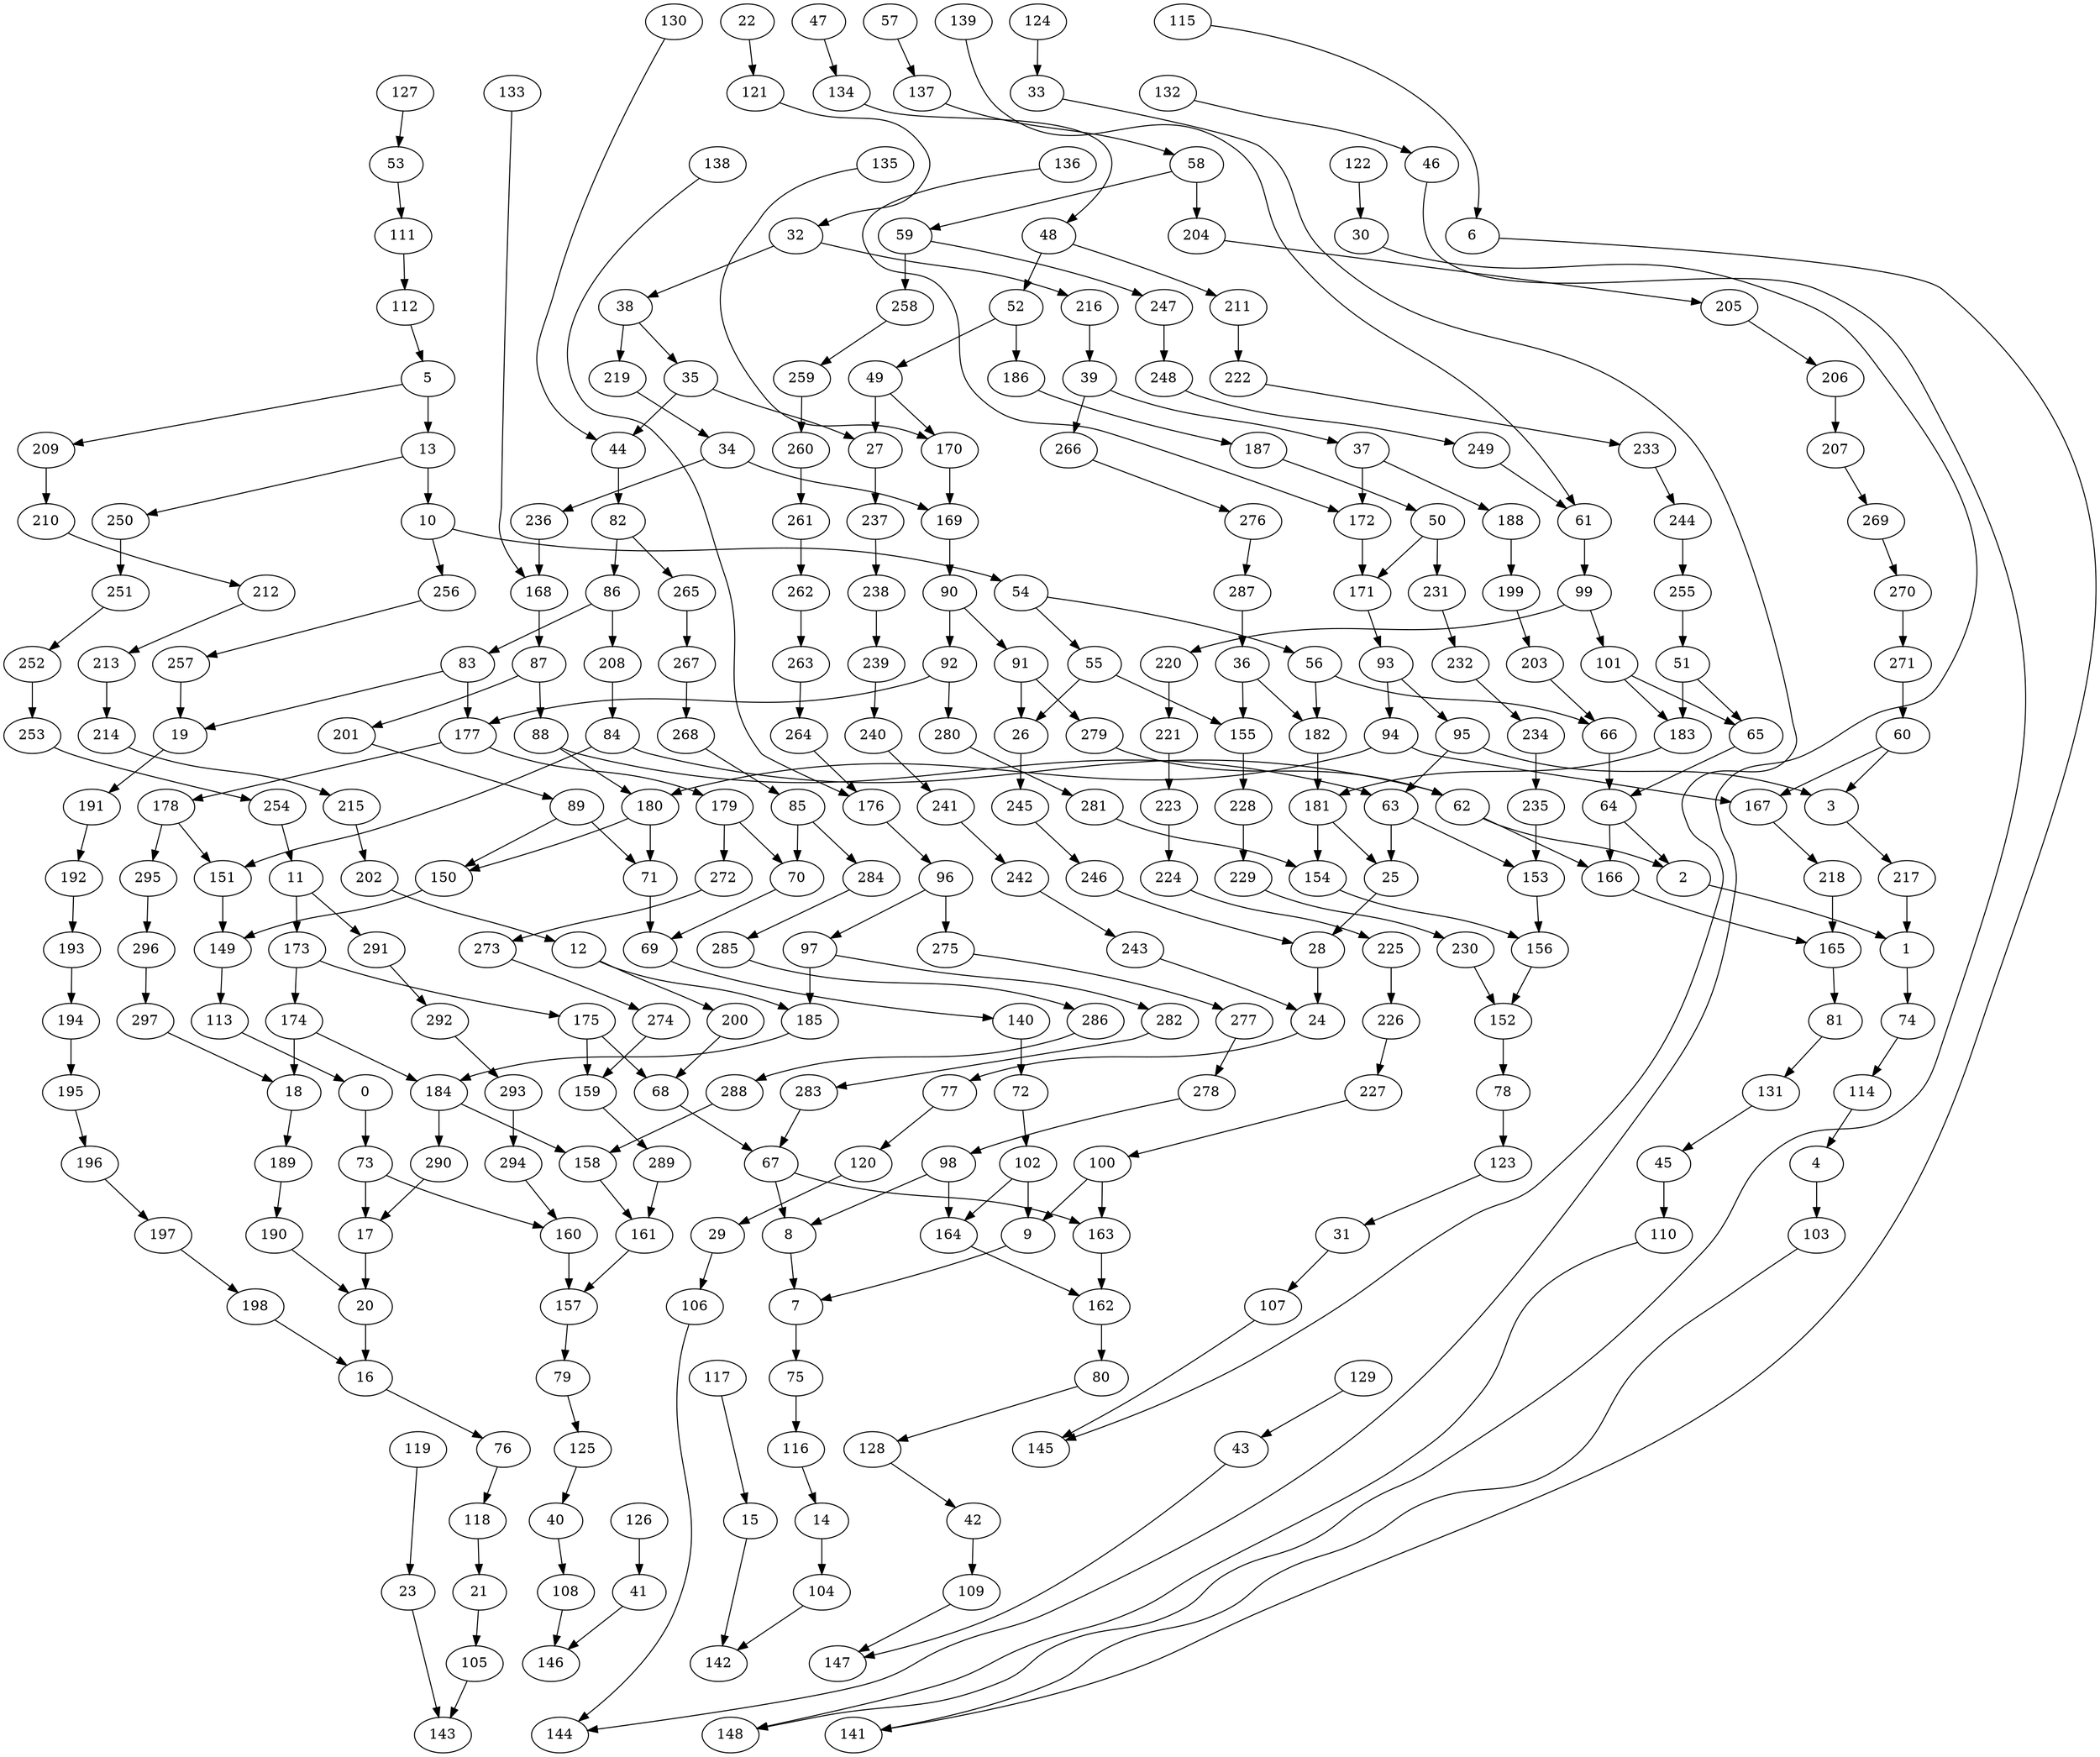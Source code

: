 digraph g {
0;
1;
2;
3;
4;
5;
6;
7;
8;
9;
10;
11;
12;
13;
14;
15;
16;
17;
18;
19;
20;
21;
22;
23;
24;
25;
26;
27;
28;
29;
30;
31;
32;
33;
34;
35;
36;
37;
38;
39;
40;
41;
42;
43;
44;
45;
46;
47;
48;
49;
50;
51;
52;
53;
54;
55;
56;
57;
58;
59;
60;
61;
62;
63;
64;
65;
66;
67;
68;
69;
70;
71;
72;
73;
74;
75;
76;
77;
78;
79;
80;
81;
82;
83;
84;
85;
86;
87;
88;
89;
90;
91;
92;
93;
94;
95;
96;
97;
98;
99;
100;
101;
102;
103;
104;
105;
106;
107;
108;
109;
110;
111;
112;
113;
114;
115;
116;
117;
118;
119;
120;
121;
122;
123;
124;
125;
126;
127;
128;
129;
130;
131;
132;
133;
134;
135;
136;
137;
138;
139;
140;
141;
142;
143;
144;
145;
146;
147;
148;
149;
150;
151;
152;
153;
154;
155;
156;
157;
158;
159;
160;
161;
162;
163;
164;
165;
166;
167;
168;
169;
170;
171;
172;
173;
174;
175;
176;
177;
178;
179;
180;
181;
182;
183;
184;
185;
186;
187;
188;
189;
190;
191;
192;
193;
194;
195;
196;
197;
198;
199;
200;
201;
202;
203;
204;
205;
206;
207;
208;
209;
210;
211;
212;
213;
214;
215;
216;
217;
218;
219;
220;
221;
222;
223;
224;
225;
226;
227;
228;
229;
230;
231;
232;
233;
234;
235;
236;
237;
238;
239;
240;
241;
242;
243;
244;
245;
246;
247;
248;
249;
250;
251;
252;
253;
254;
255;
256;
257;
258;
259;
260;
261;
262;
263;
264;
265;
266;
267;
268;
269;
270;
271;
272;
273;
274;
275;
276;
277;
278;
279;
280;
281;
282;
283;
284;
285;
286;
287;
288;
289;
290;
291;
292;
293;
294;
295;
296;
297;
0 -> 73 [weight=2];
1 -> 74 [weight=0];
2 -> 1 [weight=1];
3 -> 217 [weight=0];
4 -> 103 [weight=1];
5 -> 13 [weight=1];
5 -> 209 [weight=0];
6 -> 141 [weight=0];
7 -> 75 [weight=1];
8 -> 7 [weight=0];
9 -> 7 [weight=0];
10 -> 54 [weight=1];
10 -> 256 [weight=0];
11 -> 173 [weight=1];
11 -> 291 [weight=0];
12 -> 185 [weight=0];
12 -> 200 [weight=1];
13 -> 250 [weight=0];
13 -> 10 [weight=8];
14 -> 104 [weight=1];
15 -> 142 [weight=0];
16 -> 76 [weight=0];
17 -> 20 [weight=6];
18 -> 189 [weight=0];
19 -> 191 [weight=1];
20 -> 16 [weight=4];
21 -> 105 [weight=0];
22 -> 121 [weight=0];
23 -> 143 [weight=0];
24 -> 77 [weight=1];
25 -> 28 [weight=1];
26 -> 245 [weight=1];
27 -> 237 [weight=3];
28 -> 24 [weight=0];
29 -> 106 [weight=0];
30 -> 144 [weight=0];
31 -> 107 [weight=0];
32 -> 216 [weight=2];
32 -> 38 [weight=0];
33 -> 145 [weight=0];
34 -> 236 [weight=0];
34 -> 169 [weight=0];
35 -> 27 [weight=0];
35 -> 44 [weight=0];
36 -> 182 [weight=0];
36 -> 155 [weight=0];
37 -> 172 [weight=3];
37 -> 188 [weight=0];
38 -> 35 [weight=0];
38 -> 219 [weight=0];
39 -> 37 [weight=0];
39 -> 266 [weight=0];
40 -> 108 [weight=0];
41 -> 146 [weight=0];
42 -> 109 [weight=0];
43 -> 147 [weight=0];
44 -> 82 [weight=8];
45 -> 110 [weight=1];
46 -> 148 [weight=0];
47 -> 134 [weight=0];
48 -> 211 [weight=1];
48 -> 52 [weight=1];
49 -> 170 [weight=0];
49 -> 27 [weight=1];
50 -> 231 [weight=0];
50 -> 171 [weight=0];
51 -> 183 [weight=2];
51 -> 65 [weight=0];
52 -> 49 [weight=0];
52 -> 186 [weight=10];
53 -> 111 [weight=0];
54 -> 56 [weight=0];
54 -> 55 [weight=0];
55 -> 155 [weight=0];
55 -> 26 [weight=0];
56 -> 66 [weight=0];
56 -> 182 [weight=2];
57 -> 137 [weight=0];
58 -> 204 [weight=1];
58 -> 59 [weight=0];
59 -> 247 [weight=0];
59 -> 258 [weight=10];
60 -> 3 [weight=0];
60 -> 167 [weight=0];
61 -> 99 [weight=3];
62 -> 2 [weight=0];
62 -> 166 [weight=0];
63 -> 153 [weight=0];
63 -> 25 [weight=5];
64 -> 166 [weight=0];
64 -> 2 [weight=0];
65 -> 64 [weight=0];
66 -> 64 [weight=3];
67 -> 8 [weight=1];
67 -> 163 [weight=0];
68 -> 67 [weight=5];
69 -> 140 [weight=0];
70 -> 69 [weight=0];
71 -> 69 [weight=6];
72 -> 102 [weight=0];
73 -> 17 [weight=2];
73 -> 160 [weight=0];
74 -> 114 [weight=0];
75 -> 116 [weight=3];
76 -> 118 [weight=0];
77 -> 120 [weight=0];
78 -> 123 [weight=2];
79 -> 125 [weight=0];
80 -> 128 [weight=0];
81 -> 131 [weight=0];
82 -> 86 [weight=1];
82 -> 265 [weight=2];
83 -> 177 [weight=1];
83 -> 19 [weight=0];
84 -> 151 [weight=1];
84 -> 62 [weight=0];
85 -> 284 [weight=0];
85 -> 70 [weight=0];
86 -> 208 [weight=0];
86 -> 83 [weight=1];
87 -> 88 [weight=0];
87 -> 201 [weight=0];
88 -> 63 [weight=1];
88 -> 180 [weight=0];
89 -> 150 [weight=0];
89 -> 71 [weight=1];
90 -> 92 [weight=3];
90 -> 91 [weight=0];
91 -> 26 [weight=2];
91 -> 279 [weight=0];
92 -> 177 [weight=0];
92 -> 280 [weight=0];
93 -> 95 [weight=0];
93 -> 94 [weight=0];
94 -> 167 [weight=1];
94 -> 180 [weight=3];
95 -> 3 [weight=1];
95 -> 63 [weight=0];
96 -> 97 [weight=0];
96 -> 275 [weight=7];
97 -> 185 [weight=2];
97 -> 282 [weight=0];
98 -> 8 [weight=0];
98 -> 164 [weight=1];
99 -> 101 [weight=0];
99 -> 220 [weight=2];
100 -> 9 [weight=1];
100 -> 163 [weight=0];
101 -> 65 [weight=0];
101 -> 183 [weight=0];
102 -> 9 [weight=1];
102 -> 164 [weight=0];
103 -> 141 [weight=0];
104 -> 142 [weight=0];
105 -> 143 [weight=0];
106 -> 144 [weight=0];
107 -> 145 [weight=0];
108 -> 146 [weight=0];
109 -> 147 [weight=0];
110 -> 148 [weight=0];
111 -> 112 [weight=0];
112 -> 5 [weight=0];
113 -> 0 [weight=0];
114 -> 4 [weight=0];
115 -> 6 [weight=0];
116 -> 14 [weight=0];
117 -> 15 [weight=0];
118 -> 21 [weight=0];
119 -> 23 [weight=0];
120 -> 29 [weight=0];
121 -> 32 [weight=0];
122 -> 30 [weight=0];
123 -> 31 [weight=0];
124 -> 33 [weight=0];
125 -> 40 [weight=0];
126 -> 41 [weight=1];
127 -> 53 [weight=0];
128 -> 42 [weight=0];
129 -> 43 [weight=0];
130 -> 44 [weight=0];
131 -> 45 [weight=0];
132 -> 46 [weight=0];
133 -> 168 [weight=0];
134 -> 48 [weight=0];
135 -> 170 [weight=0];
136 -> 172 [weight=0];
137 -> 58 [weight=0];
138 -> 176 [weight=0];
139 -> 61 [weight=0];
140 -> 72 [weight=4];
149 -> 113 [weight=0];
150 -> 149 [weight=1];
151 -> 149 [weight=10];
152 -> 78 [weight=1];
153 -> 156 [weight=1];
154 -> 156 [weight=0];
155 -> 228 [weight=1];
156 -> 152 [weight=0];
157 -> 79 [weight=0];
158 -> 161 [weight=0];
159 -> 289 [weight=0];
160 -> 157 [weight=3];
161 -> 157 [weight=0];
162 -> 80 [weight=1];
163 -> 162 [weight=2];
164 -> 162 [weight=0];
165 -> 81 [weight=0];
166 -> 165 [weight=0];
167 -> 218 [weight=1];
168 -> 87 [weight=1];
169 -> 90 [weight=2];
170 -> 169 [weight=1];
171 -> 93 [weight=2];
172 -> 171 [weight=1];
173 -> 175 [weight=0];
173 -> 174 [weight=1];
174 -> 184 [weight=0];
174 -> 18 [weight=6];
175 -> 68 [weight=2];
175 -> 159 [weight=1];
176 -> 96 [weight=0];
177 -> 179 [weight=1];
177 -> 178 [weight=0];
178 -> 295 [weight=0];
178 -> 151 [weight=0];
179 -> 70 [weight=3];
179 -> 272 [weight=1];
180 -> 150 [weight=0];
180 -> 71 [weight=3];
181 -> 25 [weight=0];
181 -> 154 [weight=2];
182 -> 181 [weight=0];
183 -> 181 [weight=3];
184 -> 158 [weight=1];
184 -> 290 [weight=0];
185 -> 184 [weight=2];
186 -> 187 [weight=0];
187 -> 50 [weight=0];
188 -> 199 [weight=1];
189 -> 190 [weight=0];
190 -> 20 [weight=0];
191 -> 192 [weight=1];
192 -> 193 [weight=0];
193 -> 194 [weight=0];
194 -> 195 [weight=1];
195 -> 196 [weight=0];
196 -> 197 [weight=0];
197 -> 198 [weight=0];
198 -> 16 [weight=0];
199 -> 203 [weight=0];
200 -> 68 [weight=0];
201 -> 89 [weight=0];
202 -> 12 [weight=0];
203 -> 66 [weight=0];
204 -> 205 [weight=0];
205 -> 206 [weight=0];
206 -> 207 [weight=2];
207 -> 269 [weight=0];
208 -> 84 [weight=0];
209 -> 210 [weight=2];
210 -> 212 [weight=0];
211 -> 222 [weight=0];
212 -> 213 [weight=0];
213 -> 214 [weight=2];
214 -> 215 [weight=1];
215 -> 202 [weight=0];
216 -> 39 [weight=1];
217 -> 1 [weight=10];
218 -> 165 [weight=8];
219 -> 34 [weight=0];
220 -> 221 [weight=2];
221 -> 223 [weight=0];
222 -> 233 [weight=0];
223 -> 224 [weight=1];
224 -> 225 [weight=0];
225 -> 226 [weight=3];
226 -> 227 [weight=0];
227 -> 100 [weight=0];
228 -> 229 [weight=1];
229 -> 230 [weight=0];
230 -> 152 [weight=0];
231 -> 232 [weight=0];
232 -> 234 [weight=0];
233 -> 244 [weight=0];
234 -> 235 [weight=0];
235 -> 153 [weight=2];
236 -> 168 [weight=11];
237 -> 238 [weight=0];
238 -> 239 [weight=0];
239 -> 240 [weight=0];
240 -> 241 [weight=0];
241 -> 242 [weight=0];
242 -> 243 [weight=0];
243 -> 24 [weight=0];
244 -> 255 [weight=2];
245 -> 246 [weight=0];
246 -> 28 [weight=0];
247 -> 248 [weight=0];
248 -> 249 [weight=0];
249 -> 61 [weight=0];
250 -> 251 [weight=2];
251 -> 252 [weight=0];
252 -> 253 [weight=5];
253 -> 254 [weight=0];
254 -> 11 [weight=1];
255 -> 51 [weight=0];
256 -> 257 [weight=0];
257 -> 19 [weight=1];
258 -> 259 [weight=0];
259 -> 260 [weight=0];
260 -> 261 [weight=2];
261 -> 262 [weight=0];
262 -> 263 [weight=1];
263 -> 264 [weight=0];
264 -> 176 [weight=0];
265 -> 267 [weight=3];
266 -> 276 [weight=0];
267 -> 268 [weight=0];
268 -> 85 [weight=0];
269 -> 270 [weight=0];
270 -> 271 [weight=1];
271 -> 60 [weight=2];
272 -> 273 [weight=0];
273 -> 274 [weight=0];
274 -> 159 [weight=0];
275 -> 277 [weight=0];
276 -> 287 [weight=0];
277 -> 278 [weight=0];
278 -> 98 [weight=0];
279 -> 62 [weight=1];
280 -> 281 [weight=1];
281 -> 154 [weight=0];
282 -> 283 [weight=0];
283 -> 67 [weight=4];
284 -> 285 [weight=0];
285 -> 286 [weight=0];
286 -> 288 [weight=0];
287 -> 36 [weight=3];
288 -> 158 [weight=1];
289 -> 161 [weight=1];
290 -> 17 [weight=0];
291 -> 292 [weight=0];
292 -> 293 [weight=0];
293 -> 294 [weight=0];
294 -> 160 [weight=0];
295 -> 296 [weight=0];
296 -> 297 [weight=0];
297 -> 18 [weight=0];
}

